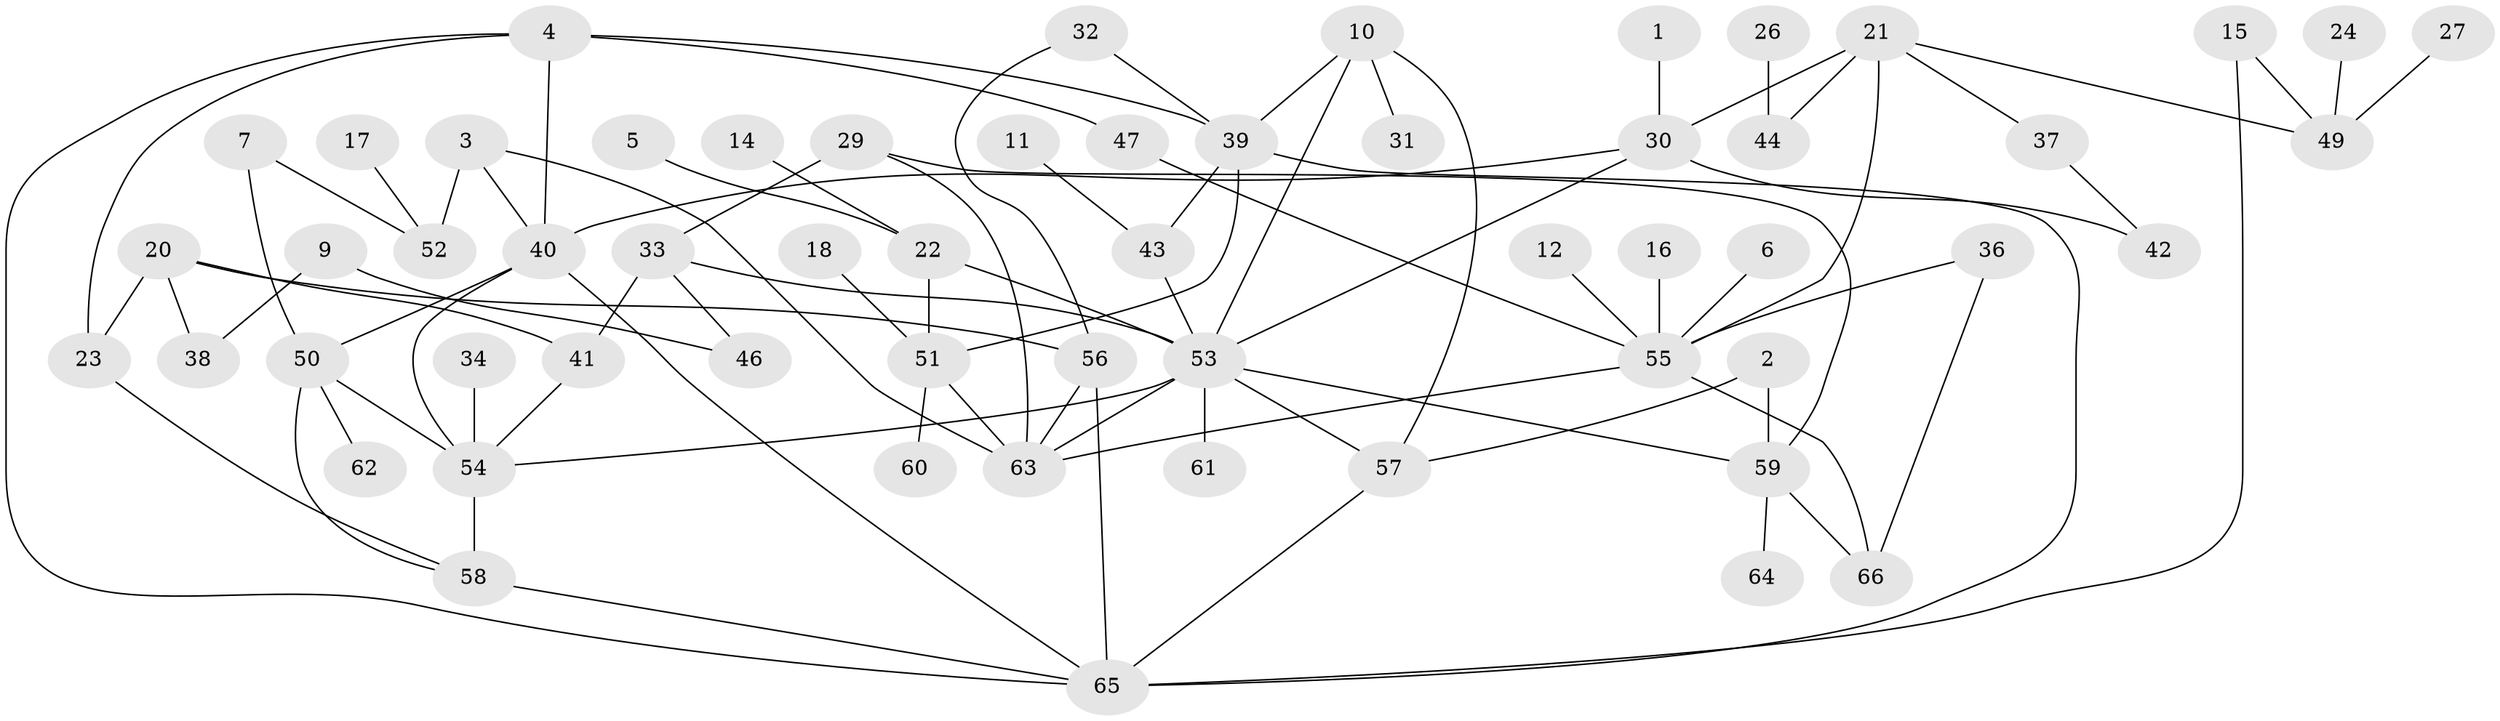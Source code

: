 // original degree distribution, {2: 0.4090909090909091, 4: 0.12878787878787878, 1: 0.19696969696969696, 3: 0.15151515151515152, 0: 0.05303030303030303, 8: 0.007575757575757576, 5: 0.022727272727272728, 6: 0.022727272727272728, 7: 0.007575757575757576}
// Generated by graph-tools (version 1.1) at 2025/49/03/09/25 03:49:09]
// undirected, 58 vertices, 87 edges
graph export_dot {
graph [start="1"]
  node [color=gray90,style=filled];
  1;
  2;
  3;
  4;
  5;
  6;
  7;
  9;
  10;
  11;
  12;
  14;
  15;
  16;
  17;
  18;
  20;
  21;
  22;
  23;
  24;
  26;
  27;
  29;
  30;
  31;
  32;
  33;
  34;
  36;
  37;
  38;
  39;
  40;
  41;
  42;
  43;
  44;
  46;
  47;
  49;
  50;
  51;
  52;
  53;
  54;
  55;
  56;
  57;
  58;
  59;
  60;
  61;
  62;
  63;
  64;
  65;
  66;
  1 -- 30 [weight=1.0];
  2 -- 57 [weight=1.0];
  2 -- 59 [weight=1.0];
  3 -- 40 [weight=1.0];
  3 -- 52 [weight=1.0];
  3 -- 63 [weight=1.0];
  4 -- 23 [weight=1.0];
  4 -- 39 [weight=1.0];
  4 -- 40 [weight=1.0];
  4 -- 47 [weight=1.0];
  4 -- 65 [weight=1.0];
  5 -- 22 [weight=1.0];
  6 -- 55 [weight=1.0];
  7 -- 50 [weight=1.0];
  7 -- 52 [weight=1.0];
  9 -- 38 [weight=1.0];
  9 -- 46 [weight=1.0];
  10 -- 31 [weight=1.0];
  10 -- 39 [weight=1.0];
  10 -- 53 [weight=1.0];
  10 -- 57 [weight=1.0];
  11 -- 43 [weight=1.0];
  12 -- 55 [weight=1.0];
  14 -- 22 [weight=1.0];
  15 -- 49 [weight=1.0];
  15 -- 65 [weight=1.0];
  16 -- 55 [weight=1.0];
  17 -- 52 [weight=1.0];
  18 -- 51 [weight=1.0];
  20 -- 23 [weight=1.0];
  20 -- 38 [weight=1.0];
  20 -- 41 [weight=1.0];
  20 -- 56 [weight=1.0];
  21 -- 30 [weight=1.0];
  21 -- 37 [weight=1.0];
  21 -- 44 [weight=1.0];
  21 -- 49 [weight=1.0];
  21 -- 55 [weight=1.0];
  22 -- 51 [weight=1.0];
  22 -- 53 [weight=1.0];
  23 -- 58 [weight=1.0];
  24 -- 49 [weight=1.0];
  26 -- 44 [weight=1.0];
  27 -- 49 [weight=1.0];
  29 -- 33 [weight=1.0];
  29 -- 59 [weight=1.0];
  29 -- 63 [weight=1.0];
  30 -- 40 [weight=1.0];
  30 -- 42 [weight=2.0];
  30 -- 53 [weight=1.0];
  32 -- 39 [weight=1.0];
  32 -- 56 [weight=1.0];
  33 -- 41 [weight=1.0];
  33 -- 46 [weight=1.0];
  33 -- 53 [weight=1.0];
  34 -- 54 [weight=1.0];
  36 -- 55 [weight=1.0];
  36 -- 66 [weight=1.0];
  37 -- 42 [weight=1.0];
  39 -- 43 [weight=1.0];
  39 -- 51 [weight=1.0];
  39 -- 65 [weight=1.0];
  40 -- 50 [weight=1.0];
  40 -- 54 [weight=1.0];
  40 -- 65 [weight=1.0];
  41 -- 54 [weight=1.0];
  43 -- 53 [weight=1.0];
  47 -- 55 [weight=1.0];
  50 -- 54 [weight=1.0];
  50 -- 58 [weight=1.0];
  50 -- 62 [weight=1.0];
  51 -- 60 [weight=1.0];
  51 -- 63 [weight=1.0];
  53 -- 54 [weight=1.0];
  53 -- 57 [weight=1.0];
  53 -- 59 [weight=1.0];
  53 -- 61 [weight=1.0];
  53 -- 63 [weight=1.0];
  54 -- 58 [weight=2.0];
  55 -- 63 [weight=1.0];
  55 -- 66 [weight=1.0];
  56 -- 63 [weight=1.0];
  56 -- 65 [weight=1.0];
  57 -- 65 [weight=1.0];
  58 -- 65 [weight=1.0];
  59 -- 64 [weight=1.0];
  59 -- 66 [weight=1.0];
}
